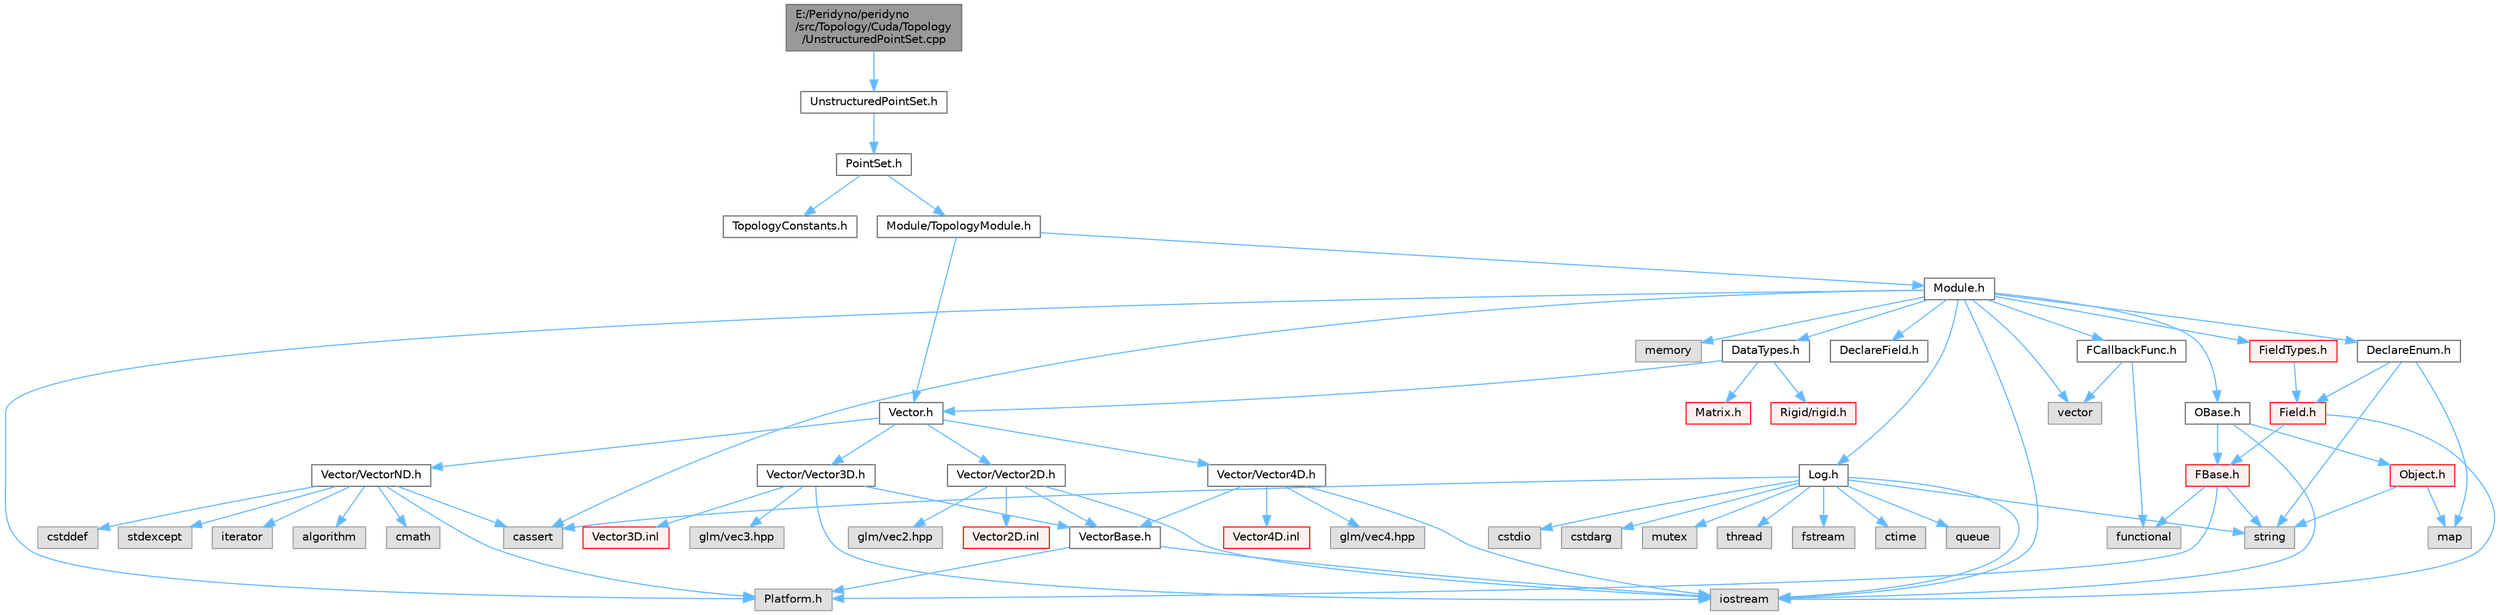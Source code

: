 digraph "E:/Peridyno/peridyno/src/Topology/Cuda/Topology/UnstructuredPointSet.cpp"
{
 // LATEX_PDF_SIZE
  bgcolor="transparent";
  edge [fontname=Helvetica,fontsize=10,labelfontname=Helvetica,labelfontsize=10];
  node [fontname=Helvetica,fontsize=10,shape=box,height=0.2,width=0.4];
  Node1 [id="Node000001",label="E:/Peridyno/peridyno\l/src/Topology/Cuda/Topology\l/UnstructuredPointSet.cpp",height=0.2,width=0.4,color="gray40", fillcolor="grey60", style="filled", fontcolor="black",tooltip=" "];
  Node1 -> Node2 [id="edge1_Node000001_Node000002",color="steelblue1",style="solid",tooltip=" "];
  Node2 [id="Node000002",label="UnstructuredPointSet.h",height=0.2,width=0.4,color="grey40", fillcolor="white", style="filled",URL="$_unstructured_point_set_8h.html",tooltip=" "];
  Node2 -> Node3 [id="edge2_Node000002_Node000003",color="steelblue1",style="solid",tooltip=" "];
  Node3 [id="Node000003",label="PointSet.h",height=0.2,width=0.4,color="grey40", fillcolor="white", style="filled",URL="$_cuda_2_topology_2_point_set_8h.html",tooltip=" "];
  Node3 -> Node4 [id="edge3_Node000003_Node000004",color="steelblue1",style="solid",tooltip=" "];
  Node4 [id="Node000004",label="TopologyConstants.h",height=0.2,width=0.4,color="grey40", fillcolor="white", style="filled",URL="$_topology_constants_8h.html",tooltip=" "];
  Node3 -> Node5 [id="edge4_Node000003_Node000005",color="steelblue1",style="solid",tooltip=" "];
  Node5 [id="Node000005",label="Module/TopologyModule.h",height=0.2,width=0.4,color="grey40", fillcolor="white", style="filled",URL="$_topology_module_8h.html",tooltip=" "];
  Node5 -> Node6 [id="edge5_Node000005_Node000006",color="steelblue1",style="solid",tooltip=" "];
  Node6 [id="Node000006",label="Vector.h",height=0.2,width=0.4,color="grey40", fillcolor="white", style="filled",URL="$_vector_8h.html",tooltip=" "];
  Node6 -> Node7 [id="edge6_Node000006_Node000007",color="steelblue1",style="solid",tooltip=" "];
  Node7 [id="Node000007",label="Vector/Vector2D.h",height=0.2,width=0.4,color="grey40", fillcolor="white", style="filled",URL="$_vector2_d_8h.html",tooltip=" "];
  Node7 -> Node8 [id="edge7_Node000007_Node000008",color="steelblue1",style="solid",tooltip=" "];
  Node8 [id="Node000008",label="glm/vec2.hpp",height=0.2,width=0.4,color="grey60", fillcolor="#E0E0E0", style="filled",tooltip=" "];
  Node7 -> Node9 [id="edge8_Node000007_Node000009",color="steelblue1",style="solid",tooltip=" "];
  Node9 [id="Node000009",label="iostream",height=0.2,width=0.4,color="grey60", fillcolor="#E0E0E0", style="filled",tooltip=" "];
  Node7 -> Node10 [id="edge9_Node000007_Node000010",color="steelblue1",style="solid",tooltip=" "];
  Node10 [id="Node000010",label="VectorBase.h",height=0.2,width=0.4,color="grey40", fillcolor="white", style="filled",URL="$_vector_base_8h.html",tooltip=" "];
  Node10 -> Node9 [id="edge10_Node000010_Node000009",color="steelblue1",style="solid",tooltip=" "];
  Node10 -> Node11 [id="edge11_Node000010_Node000011",color="steelblue1",style="solid",tooltip=" "];
  Node11 [id="Node000011",label="Platform.h",height=0.2,width=0.4,color="grey60", fillcolor="#E0E0E0", style="filled",tooltip=" "];
  Node7 -> Node12 [id="edge12_Node000007_Node000012",color="steelblue1",style="solid",tooltip=" "];
  Node12 [id="Node000012",label="Vector2D.inl",height=0.2,width=0.4,color="red", fillcolor="#FFF0F0", style="filled",URL="$_vector2_d_8inl.html",tooltip=" "];
  Node6 -> Node15 [id="edge13_Node000006_Node000015",color="steelblue1",style="solid",tooltip=" "];
  Node15 [id="Node000015",label="Vector/Vector3D.h",height=0.2,width=0.4,color="grey40", fillcolor="white", style="filled",URL="$_vector3_d_8h.html",tooltip=" "];
  Node15 -> Node16 [id="edge14_Node000015_Node000016",color="steelblue1",style="solid",tooltip=" "];
  Node16 [id="Node000016",label="glm/vec3.hpp",height=0.2,width=0.4,color="grey60", fillcolor="#E0E0E0", style="filled",tooltip=" "];
  Node15 -> Node9 [id="edge15_Node000015_Node000009",color="steelblue1",style="solid",tooltip=" "];
  Node15 -> Node10 [id="edge16_Node000015_Node000010",color="steelblue1",style="solid",tooltip=" "];
  Node15 -> Node17 [id="edge17_Node000015_Node000017",color="steelblue1",style="solid",tooltip=" "];
  Node17 [id="Node000017",label="Vector3D.inl",height=0.2,width=0.4,color="red", fillcolor="#FFF0F0", style="filled",URL="$_vector3_d_8inl.html",tooltip=" "];
  Node6 -> Node18 [id="edge18_Node000006_Node000018",color="steelblue1",style="solid",tooltip=" "];
  Node18 [id="Node000018",label="Vector/Vector4D.h",height=0.2,width=0.4,color="grey40", fillcolor="white", style="filled",URL="$_vector4_d_8h.html",tooltip=" "];
  Node18 -> Node19 [id="edge19_Node000018_Node000019",color="steelblue1",style="solid",tooltip=" "];
  Node19 [id="Node000019",label="glm/vec4.hpp",height=0.2,width=0.4,color="grey60", fillcolor="#E0E0E0", style="filled",tooltip=" "];
  Node18 -> Node9 [id="edge20_Node000018_Node000009",color="steelblue1",style="solid",tooltip=" "];
  Node18 -> Node10 [id="edge21_Node000018_Node000010",color="steelblue1",style="solid",tooltip=" "];
  Node18 -> Node20 [id="edge22_Node000018_Node000020",color="steelblue1",style="solid",tooltip=" "];
  Node20 [id="Node000020",label="Vector4D.inl",height=0.2,width=0.4,color="red", fillcolor="#FFF0F0", style="filled",URL="$_vector4_d_8inl.html",tooltip=" "];
  Node6 -> Node21 [id="edge23_Node000006_Node000021",color="steelblue1",style="solid",tooltip=" "];
  Node21 [id="Node000021",label="Vector/VectorND.h",height=0.2,width=0.4,color="grey40", fillcolor="white", style="filled",URL="$_vector_n_d_8h.html",tooltip=" "];
  Node21 -> Node22 [id="edge24_Node000021_Node000022",color="steelblue1",style="solid",tooltip=" "];
  Node22 [id="Node000022",label="cstddef",height=0.2,width=0.4,color="grey60", fillcolor="#E0E0E0", style="filled",tooltip=" "];
  Node21 -> Node23 [id="edge25_Node000021_Node000023",color="steelblue1",style="solid",tooltip=" "];
  Node23 [id="Node000023",label="stdexcept",height=0.2,width=0.4,color="grey60", fillcolor="#E0E0E0", style="filled",tooltip=" "];
  Node21 -> Node24 [id="edge26_Node000021_Node000024",color="steelblue1",style="solid",tooltip=" "];
  Node24 [id="Node000024",label="iterator",height=0.2,width=0.4,color="grey60", fillcolor="#E0E0E0", style="filled",tooltip=" "];
  Node21 -> Node25 [id="edge27_Node000021_Node000025",color="steelblue1",style="solid",tooltip=" "];
  Node25 [id="Node000025",label="algorithm",height=0.2,width=0.4,color="grey60", fillcolor="#E0E0E0", style="filled",tooltip=" "];
  Node21 -> Node26 [id="edge28_Node000021_Node000026",color="steelblue1",style="solid",tooltip=" "];
  Node26 [id="Node000026",label="cmath",height=0.2,width=0.4,color="grey60", fillcolor="#E0E0E0", style="filled",tooltip=" "];
  Node21 -> Node27 [id="edge29_Node000021_Node000027",color="steelblue1",style="solid",tooltip=" "];
  Node27 [id="Node000027",label="cassert",height=0.2,width=0.4,color="grey60", fillcolor="#E0E0E0", style="filled",tooltip=" "];
  Node21 -> Node11 [id="edge30_Node000021_Node000011",color="steelblue1",style="solid",tooltip=" "];
  Node5 -> Node28 [id="edge31_Node000005_Node000028",color="steelblue1",style="solid",tooltip=" "];
  Node28 [id="Node000028",label="Module.h",height=0.2,width=0.4,color="grey40", fillcolor="white", style="filled",URL="$_module_8h.html",tooltip=" "];
  Node28 -> Node11 [id="edge32_Node000028_Node000011",color="steelblue1",style="solid",tooltip=" "];
  Node28 -> Node29 [id="edge33_Node000028_Node000029",color="steelblue1",style="solid",tooltip=" "];
  Node29 [id="Node000029",label="memory",height=0.2,width=0.4,color="grey60", fillcolor="#E0E0E0", style="filled",tooltip=" "];
  Node28 -> Node30 [id="edge34_Node000028_Node000030",color="steelblue1",style="solid",tooltip=" "];
  Node30 [id="Node000030",label="vector",height=0.2,width=0.4,color="grey60", fillcolor="#E0E0E0", style="filled",tooltip=" "];
  Node28 -> Node27 [id="edge35_Node000028_Node000027",color="steelblue1",style="solid",tooltip=" "];
  Node28 -> Node9 [id="edge36_Node000028_Node000009",color="steelblue1",style="solid",tooltip=" "];
  Node28 -> Node31 [id="edge37_Node000028_Node000031",color="steelblue1",style="solid",tooltip=" "];
  Node31 [id="Node000031",label="OBase.h",height=0.2,width=0.4,color="grey40", fillcolor="white", style="filled",URL="$_o_base_8h.html",tooltip=" "];
  Node31 -> Node9 [id="edge38_Node000031_Node000009",color="steelblue1",style="solid",tooltip=" "];
  Node31 -> Node32 [id="edge39_Node000031_Node000032",color="steelblue1",style="solid",tooltip=" "];
  Node32 [id="Node000032",label="FBase.h",height=0.2,width=0.4,color="red", fillcolor="#FFF0F0", style="filled",URL="$_f_base_8h.html",tooltip=" "];
  Node32 -> Node11 [id="edge40_Node000032_Node000011",color="steelblue1",style="solid",tooltip=" "];
  Node32 -> Node35 [id="edge41_Node000032_Node000035",color="steelblue1",style="solid",tooltip=" "];
  Node35 [id="Node000035",label="string",height=0.2,width=0.4,color="grey60", fillcolor="#E0E0E0", style="filled",tooltip=" "];
  Node32 -> Node36 [id="edge42_Node000032_Node000036",color="steelblue1",style="solid",tooltip=" "];
  Node36 [id="Node000036",label="functional",height=0.2,width=0.4,color="grey60", fillcolor="#E0E0E0", style="filled",tooltip=" "];
  Node31 -> Node38 [id="edge43_Node000031_Node000038",color="steelblue1",style="solid",tooltip=" "];
  Node38 [id="Node000038",label="Object.h",height=0.2,width=0.4,color="red", fillcolor="#FFF0F0", style="filled",URL="$_object_8h.html",tooltip=" "];
  Node38 -> Node35 [id="edge44_Node000038_Node000035",color="steelblue1",style="solid",tooltip=" "];
  Node38 -> Node40 [id="edge45_Node000038_Node000040",color="steelblue1",style="solid",tooltip=" "];
  Node40 [id="Node000040",label="map",height=0.2,width=0.4,color="grey60", fillcolor="#E0E0E0", style="filled",tooltip=" "];
  Node28 -> Node41 [id="edge46_Node000028_Node000041",color="steelblue1",style="solid",tooltip=" "];
  Node41 [id="Node000041",label="Log.h",height=0.2,width=0.4,color="grey40", fillcolor="white", style="filled",URL="$_log_8h.html",tooltip=" "];
  Node41 -> Node42 [id="edge47_Node000041_Node000042",color="steelblue1",style="solid",tooltip=" "];
  Node42 [id="Node000042",label="mutex",height=0.2,width=0.4,color="grey60", fillcolor="#E0E0E0", style="filled",tooltip=" "];
  Node41 -> Node43 [id="edge48_Node000041_Node000043",color="steelblue1",style="solid",tooltip=" "];
  Node43 [id="Node000043",label="thread",height=0.2,width=0.4,color="grey60", fillcolor="#E0E0E0", style="filled",tooltip=" "];
  Node41 -> Node35 [id="edge49_Node000041_Node000035",color="steelblue1",style="solid",tooltip=" "];
  Node41 -> Node44 [id="edge50_Node000041_Node000044",color="steelblue1",style="solid",tooltip=" "];
  Node44 [id="Node000044",label="fstream",height=0.2,width=0.4,color="grey60", fillcolor="#E0E0E0", style="filled",tooltip=" "];
  Node41 -> Node9 [id="edge51_Node000041_Node000009",color="steelblue1",style="solid",tooltip=" "];
  Node41 -> Node45 [id="edge52_Node000041_Node000045",color="steelblue1",style="solid",tooltip=" "];
  Node45 [id="Node000045",label="ctime",height=0.2,width=0.4,color="grey60", fillcolor="#E0E0E0", style="filled",tooltip=" "];
  Node41 -> Node46 [id="edge53_Node000041_Node000046",color="steelblue1",style="solid",tooltip=" "];
  Node46 [id="Node000046",label="queue",height=0.2,width=0.4,color="grey60", fillcolor="#E0E0E0", style="filled",tooltip=" "];
  Node41 -> Node47 [id="edge54_Node000041_Node000047",color="steelblue1",style="solid",tooltip=" "];
  Node47 [id="Node000047",label="cstdio",height=0.2,width=0.4,color="grey60", fillcolor="#E0E0E0", style="filled",tooltip=" "];
  Node41 -> Node27 [id="edge55_Node000041_Node000027",color="steelblue1",style="solid",tooltip=" "];
  Node41 -> Node48 [id="edge56_Node000041_Node000048",color="steelblue1",style="solid",tooltip=" "];
  Node48 [id="Node000048",label="cstdarg",height=0.2,width=0.4,color="grey60", fillcolor="#E0E0E0", style="filled",tooltip=" "];
  Node28 -> Node49 [id="edge57_Node000028_Node000049",color="steelblue1",style="solid",tooltip=" "];
  Node49 [id="Node000049",label="DataTypes.h",height=0.2,width=0.4,color="grey40", fillcolor="white", style="filled",URL="$_data_types_8h.html",tooltip=" "];
  Node49 -> Node6 [id="edge58_Node000049_Node000006",color="steelblue1",style="solid",tooltip=" "];
  Node49 -> Node50 [id="edge59_Node000049_Node000050",color="steelblue1",style="solid",tooltip=" "];
  Node50 [id="Node000050",label="Matrix.h",height=0.2,width=0.4,color="red", fillcolor="#FFF0F0", style="filled",URL="$_matrix_8h.html",tooltip=" "];
  Node49 -> Node67 [id="edge60_Node000049_Node000067",color="steelblue1",style="solid",tooltip=" "];
  Node67 [id="Node000067",label="Rigid/rigid.h",height=0.2,width=0.4,color="red", fillcolor="#FFF0F0", style="filled",URL="$rigid_8h.html",tooltip=" "];
  Node28 -> Node71 [id="edge61_Node000028_Node000071",color="steelblue1",style="solid",tooltip=" "];
  Node71 [id="Node000071",label="DeclareEnum.h",height=0.2,width=0.4,color="grey40", fillcolor="white", style="filled",URL="$_declare_enum_8h.html",tooltip=" "];
  Node71 -> Node40 [id="edge62_Node000071_Node000040",color="steelblue1",style="solid",tooltip=" "];
  Node71 -> Node35 [id="edge63_Node000071_Node000035",color="steelblue1",style="solid",tooltip=" "];
  Node71 -> Node72 [id="edge64_Node000071_Node000072",color="steelblue1",style="solid",tooltip=" "];
  Node72 [id="Node000072",label="Field.h",height=0.2,width=0.4,color="red", fillcolor="#FFF0F0", style="filled",URL="$_field_8h.html",tooltip=" "];
  Node72 -> Node9 [id="edge65_Node000072_Node000009",color="steelblue1",style="solid",tooltip=" "];
  Node72 -> Node32 [id="edge66_Node000072_Node000032",color="steelblue1",style="solid",tooltip=" "];
  Node28 -> Node88 [id="edge67_Node000028_Node000088",color="steelblue1",style="solid",tooltip=" "];
  Node88 [id="Node000088",label="DeclareField.h",height=0.2,width=0.4,color="grey40", fillcolor="white", style="filled",URL="$_declare_field_8h.html",tooltip=" "];
  Node28 -> Node89 [id="edge68_Node000028_Node000089",color="steelblue1",style="solid",tooltip=" "];
  Node89 [id="Node000089",label="FCallbackFunc.h",height=0.2,width=0.4,color="grey40", fillcolor="white", style="filled",URL="$_f_callback_func_8h.html",tooltip=" "];
  Node89 -> Node30 [id="edge69_Node000089_Node000030",color="steelblue1",style="solid",tooltip=" "];
  Node89 -> Node36 [id="edge70_Node000089_Node000036",color="steelblue1",style="solid",tooltip=" "];
  Node28 -> Node90 [id="edge71_Node000028_Node000090",color="steelblue1",style="solid",tooltip=" "];
  Node90 [id="Node000090",label="FieldTypes.h",height=0.2,width=0.4,color="red", fillcolor="#FFF0F0", style="filled",URL="$_field_types_8h.html",tooltip=" "];
  Node90 -> Node72 [id="edge72_Node000090_Node000072",color="steelblue1",style="solid",tooltip=" "];
}
